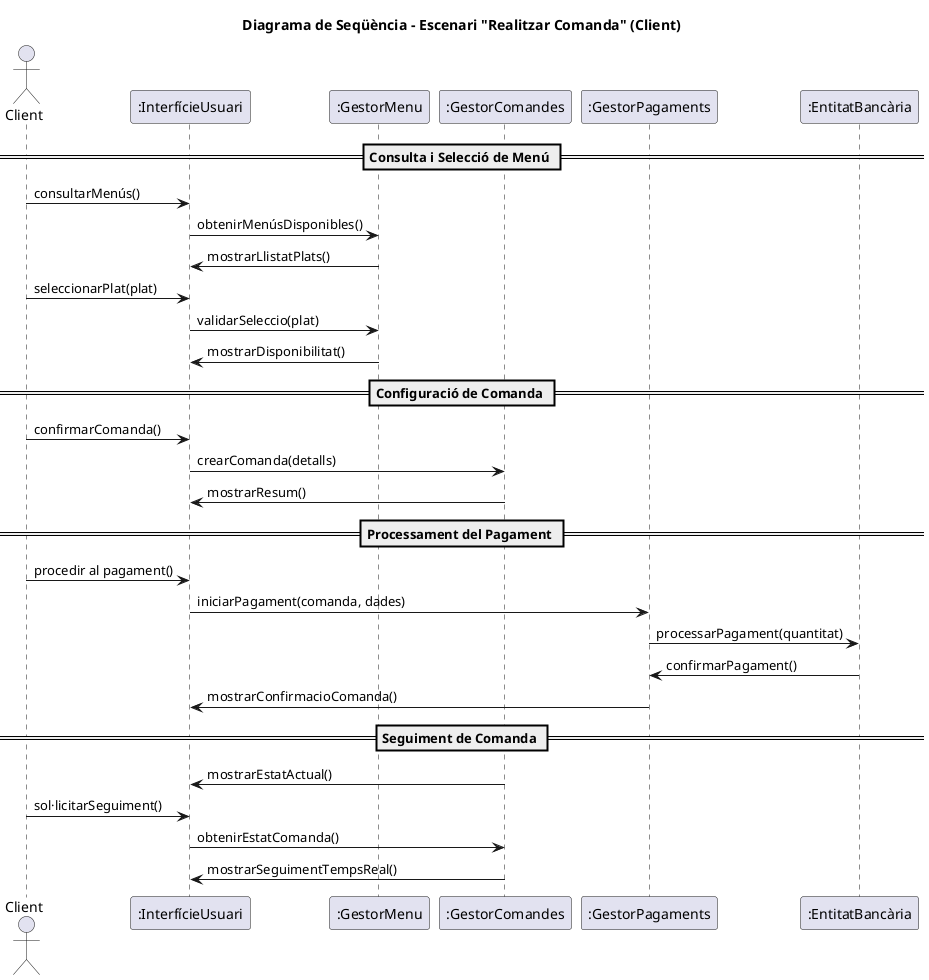 @startuml
title Diagrama de Seqüència - Escenari "Realitzar Comanda" (Client)

actor "Client" as C
participant ":InterfícieUsuari" as IU
participant ":GestorMenu" as GM
participant ":GestorComandes" as GC
participant ":GestorPagaments" as GP
participant ":EntitatBancària" as EB

== Consulta i Selecció de Menú ==
C -> IU: consultarMenús()
IU -> GM: obtenirMenúsDisponibles()
GM -> IU: mostrarLlistatPlats()

C -> IU: seleccionarPlat(plat)
IU -> GM: validarSeleccio(plat)
GM -> IU: mostrarDisponibilitat()

== Configuració de Comanda ==
C -> IU: confirmarComanda()
IU -> GC: crearComanda(detalls)
GC -> IU: mostrarResum()

== Processament del Pagament ==
C -> IU: procedir al pagament()
IU -> GP: iniciarPagament(comanda, dades)
GP -> EB: processarPagament(quantitat)
EB -> GP: confirmarPagament()
GP -> IU: mostrarConfirmacioComanda()

== Seguiment de Comanda ==
GC -> IU: mostrarEstatActual()

C -> IU: sol·licitarSeguiment()
IU -> GC: obtenirEstatComanda()
GC -> IU: mostrarSeguimentTempsReal()

@enduml
